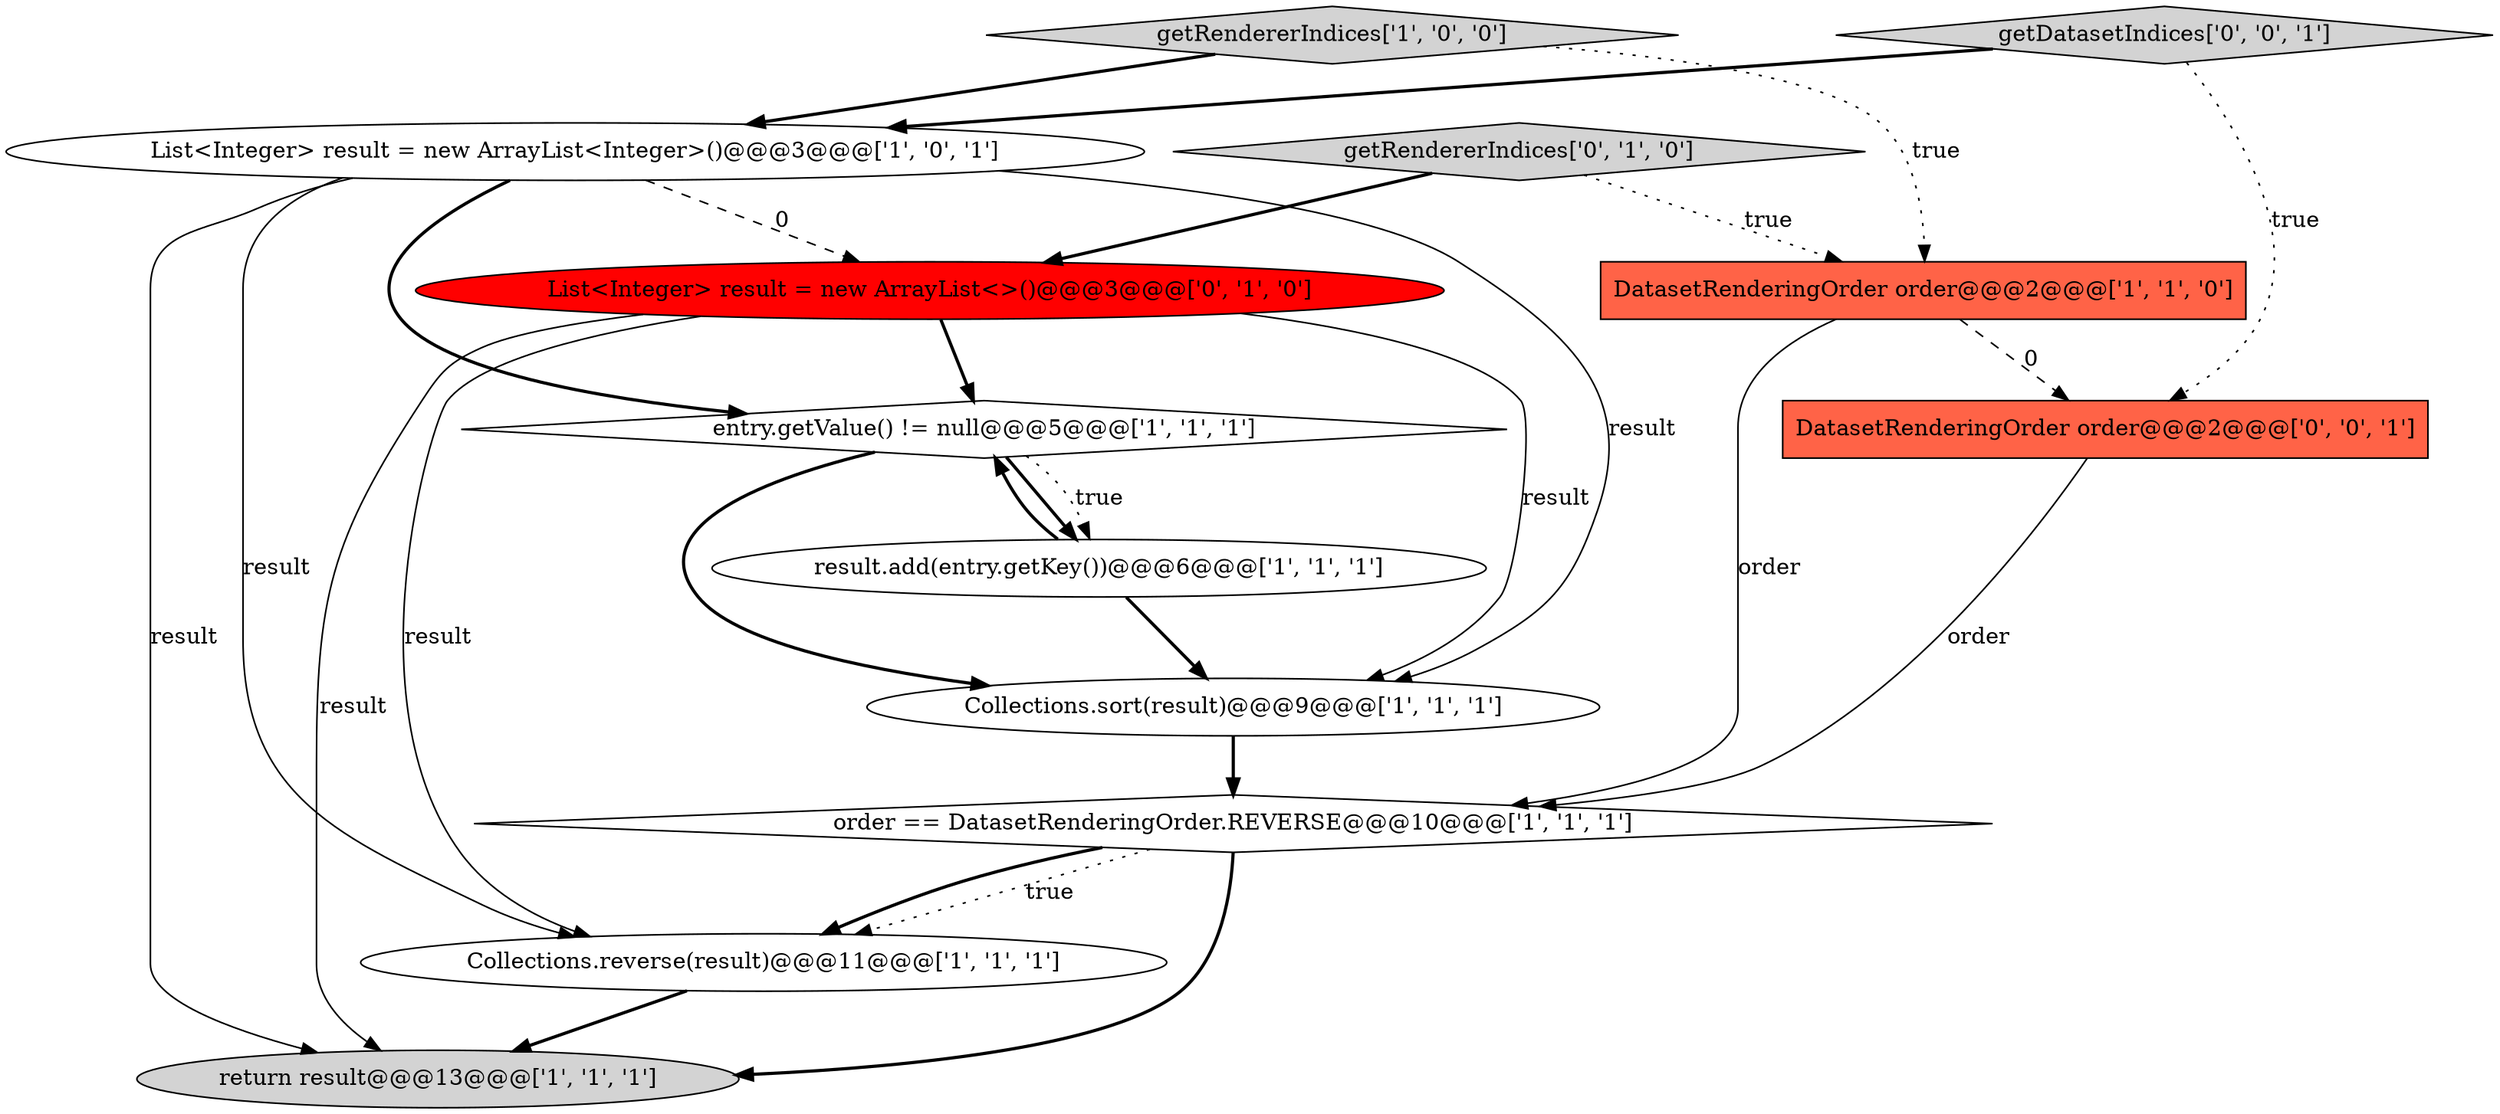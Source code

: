 digraph {
11 [style = filled, label = "DatasetRenderingOrder order@@@2@@@['0', '0', '1']", fillcolor = tomato, shape = box image = "AAA0AAABBB3BBB"];
5 [style = filled, label = "List<Integer> result = new ArrayList<Integer>()@@@3@@@['1', '0', '1']", fillcolor = white, shape = ellipse image = "AAA0AAABBB1BBB"];
0 [style = filled, label = "order == DatasetRenderingOrder.REVERSE@@@10@@@['1', '1', '1']", fillcolor = white, shape = diamond image = "AAA0AAABBB1BBB"];
3 [style = filled, label = "result.add(entry.getKey())@@@6@@@['1', '1', '1']", fillcolor = white, shape = ellipse image = "AAA0AAABBB1BBB"];
4 [style = filled, label = "Collections.reverse(result)@@@11@@@['1', '1', '1']", fillcolor = white, shape = ellipse image = "AAA0AAABBB1BBB"];
6 [style = filled, label = "entry.getValue() != null@@@5@@@['1', '1', '1']", fillcolor = white, shape = diamond image = "AAA0AAABBB1BBB"];
7 [style = filled, label = "Collections.sort(result)@@@9@@@['1', '1', '1']", fillcolor = white, shape = ellipse image = "AAA0AAABBB1BBB"];
8 [style = filled, label = "getRendererIndices['1', '0', '0']", fillcolor = lightgray, shape = diamond image = "AAA0AAABBB1BBB"];
10 [style = filled, label = "List<Integer> result = new ArrayList<>()@@@3@@@['0', '1', '0']", fillcolor = red, shape = ellipse image = "AAA1AAABBB2BBB"];
1 [style = filled, label = "return result@@@13@@@['1', '1', '1']", fillcolor = lightgray, shape = ellipse image = "AAA0AAABBB1BBB"];
12 [style = filled, label = "getDatasetIndices['0', '0', '1']", fillcolor = lightgray, shape = diamond image = "AAA0AAABBB3BBB"];
9 [style = filled, label = "getRendererIndices['0', '1', '0']", fillcolor = lightgray, shape = diamond image = "AAA0AAABBB2BBB"];
2 [style = filled, label = "DatasetRenderingOrder order@@@2@@@['1', '1', '0']", fillcolor = tomato, shape = box image = "AAA0AAABBB1BBB"];
6->3 [style = bold, label=""];
5->4 [style = solid, label="result"];
12->5 [style = bold, label=""];
10->4 [style = solid, label="result"];
8->2 [style = dotted, label="true"];
0->4 [style = dotted, label="true"];
11->0 [style = solid, label="order"];
3->6 [style = bold, label=""];
7->0 [style = bold, label=""];
9->10 [style = bold, label=""];
10->7 [style = solid, label="result"];
10->6 [style = bold, label=""];
12->11 [style = dotted, label="true"];
5->6 [style = bold, label=""];
8->5 [style = bold, label=""];
5->10 [style = dashed, label="0"];
3->7 [style = bold, label=""];
0->4 [style = bold, label=""];
0->1 [style = bold, label=""];
9->2 [style = dotted, label="true"];
2->0 [style = solid, label="order"];
5->1 [style = solid, label="result"];
2->11 [style = dashed, label="0"];
4->1 [style = bold, label=""];
5->7 [style = solid, label="result"];
6->7 [style = bold, label=""];
10->1 [style = solid, label="result"];
6->3 [style = dotted, label="true"];
}
